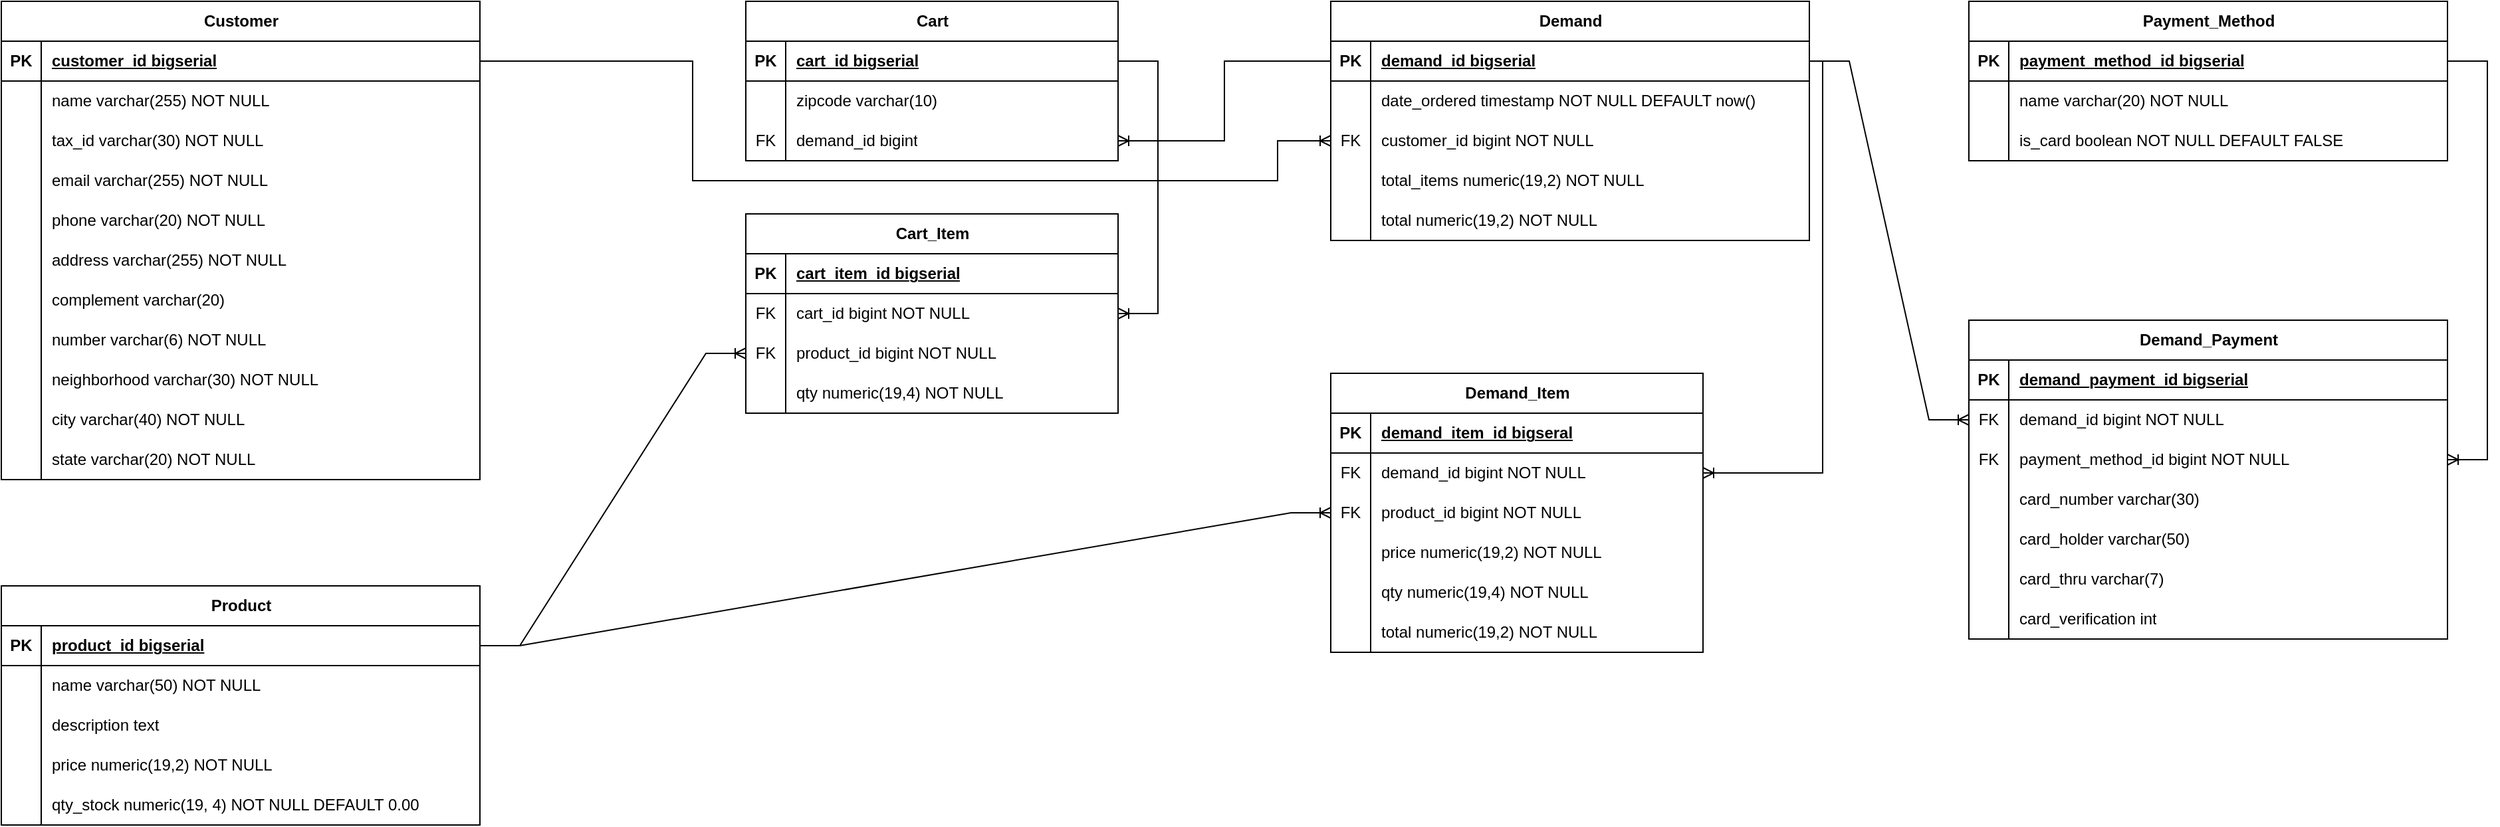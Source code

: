 <mxfile version="21.2.6" type="device">
  <diagram id="R2lEEEUBdFMjLlhIrx00" name="Page-1">
    <mxGraphModel dx="556" dy="279" grid="1" gridSize="10" guides="1" tooltips="1" connect="1" arrows="1" fold="1" page="1" pageScale="1" pageWidth="850" pageHeight="1100" math="0" shadow="0" extFonts="Permanent Marker^https://fonts.googleapis.com/css?family=Permanent+Marker">
      <root>
        <mxCell id="0" />
        <mxCell id="1" parent="0" />
        <mxCell id="lqj9FJ_-enKDZlX-A5l5-1" value="Product" style="shape=table;startSize=30;container=1;collapsible=1;childLayout=tableLayout;fixedRows=1;rowLines=0;fontStyle=1;align=center;resizeLast=1;html=1;" parent="1" vertex="1">
          <mxGeometry x="80" y="520" width="360" height="180" as="geometry" />
        </mxCell>
        <mxCell id="lqj9FJ_-enKDZlX-A5l5-2" value="" style="shape=tableRow;horizontal=0;startSize=0;swimlaneHead=0;swimlaneBody=0;fillColor=none;collapsible=0;dropTarget=0;points=[[0,0.5],[1,0.5]];portConstraint=eastwest;top=0;left=0;right=0;bottom=1;" parent="lqj9FJ_-enKDZlX-A5l5-1" vertex="1">
          <mxGeometry y="30" width="360" height="30" as="geometry" />
        </mxCell>
        <mxCell id="lqj9FJ_-enKDZlX-A5l5-3" value="PK" style="shape=partialRectangle;connectable=0;fillColor=none;top=0;left=0;bottom=0;right=0;fontStyle=1;overflow=hidden;whiteSpace=wrap;html=1;" parent="lqj9FJ_-enKDZlX-A5l5-2" vertex="1">
          <mxGeometry width="30" height="30" as="geometry">
            <mxRectangle width="30" height="30" as="alternateBounds" />
          </mxGeometry>
        </mxCell>
        <mxCell id="lqj9FJ_-enKDZlX-A5l5-4" value="product_id bigserial" style="shape=partialRectangle;connectable=0;fillColor=none;top=0;left=0;bottom=0;right=0;align=left;spacingLeft=6;fontStyle=5;overflow=hidden;whiteSpace=wrap;html=1;" parent="lqj9FJ_-enKDZlX-A5l5-2" vertex="1">
          <mxGeometry x="30" width="330" height="30" as="geometry">
            <mxRectangle width="330" height="30" as="alternateBounds" />
          </mxGeometry>
        </mxCell>
        <mxCell id="lqj9FJ_-enKDZlX-A5l5-5" value="" style="shape=tableRow;horizontal=0;startSize=0;swimlaneHead=0;swimlaneBody=0;fillColor=none;collapsible=0;dropTarget=0;points=[[0,0.5],[1,0.5]];portConstraint=eastwest;top=0;left=0;right=0;bottom=0;" parent="lqj9FJ_-enKDZlX-A5l5-1" vertex="1">
          <mxGeometry y="60" width="360" height="30" as="geometry" />
        </mxCell>
        <mxCell id="lqj9FJ_-enKDZlX-A5l5-6" value="" style="shape=partialRectangle;connectable=0;fillColor=none;top=0;left=0;bottom=0;right=0;editable=1;overflow=hidden;whiteSpace=wrap;html=1;" parent="lqj9FJ_-enKDZlX-A5l5-5" vertex="1">
          <mxGeometry width="30" height="30" as="geometry">
            <mxRectangle width="30" height="30" as="alternateBounds" />
          </mxGeometry>
        </mxCell>
        <mxCell id="lqj9FJ_-enKDZlX-A5l5-7" value="name varchar(50) NOT NULL" style="shape=partialRectangle;connectable=0;fillColor=none;top=0;left=0;bottom=0;right=0;align=left;spacingLeft=6;overflow=hidden;whiteSpace=wrap;html=1;" parent="lqj9FJ_-enKDZlX-A5l5-5" vertex="1">
          <mxGeometry x="30" width="330" height="30" as="geometry">
            <mxRectangle width="330" height="30" as="alternateBounds" />
          </mxGeometry>
        </mxCell>
        <mxCell id="lqj9FJ_-enKDZlX-A5l5-8" value="" style="shape=tableRow;horizontal=0;startSize=0;swimlaneHead=0;swimlaneBody=0;fillColor=none;collapsible=0;dropTarget=0;points=[[0,0.5],[1,0.5]];portConstraint=eastwest;top=0;left=0;right=0;bottom=0;" parent="lqj9FJ_-enKDZlX-A5l5-1" vertex="1">
          <mxGeometry y="90" width="360" height="30" as="geometry" />
        </mxCell>
        <mxCell id="lqj9FJ_-enKDZlX-A5l5-9" value="" style="shape=partialRectangle;connectable=0;fillColor=none;top=0;left=0;bottom=0;right=0;editable=1;overflow=hidden;whiteSpace=wrap;html=1;" parent="lqj9FJ_-enKDZlX-A5l5-8" vertex="1">
          <mxGeometry width="30" height="30" as="geometry">
            <mxRectangle width="30" height="30" as="alternateBounds" />
          </mxGeometry>
        </mxCell>
        <mxCell id="lqj9FJ_-enKDZlX-A5l5-10" value="description text" style="shape=partialRectangle;connectable=0;fillColor=none;top=0;left=0;bottom=0;right=0;align=left;spacingLeft=6;overflow=hidden;whiteSpace=wrap;html=1;" parent="lqj9FJ_-enKDZlX-A5l5-8" vertex="1">
          <mxGeometry x="30" width="330" height="30" as="geometry">
            <mxRectangle width="330" height="30" as="alternateBounds" />
          </mxGeometry>
        </mxCell>
        <mxCell id="lqj9FJ_-enKDZlX-A5l5-11" value="" style="shape=tableRow;horizontal=0;startSize=0;swimlaneHead=0;swimlaneBody=0;fillColor=none;collapsible=0;dropTarget=0;points=[[0,0.5],[1,0.5]];portConstraint=eastwest;top=0;left=0;right=0;bottom=0;" parent="lqj9FJ_-enKDZlX-A5l5-1" vertex="1">
          <mxGeometry y="120" width="360" height="30" as="geometry" />
        </mxCell>
        <mxCell id="lqj9FJ_-enKDZlX-A5l5-12" value="" style="shape=partialRectangle;connectable=0;fillColor=none;top=0;left=0;bottom=0;right=0;editable=1;overflow=hidden;whiteSpace=wrap;html=1;" parent="lqj9FJ_-enKDZlX-A5l5-11" vertex="1">
          <mxGeometry width="30" height="30" as="geometry">
            <mxRectangle width="30" height="30" as="alternateBounds" />
          </mxGeometry>
        </mxCell>
        <mxCell id="lqj9FJ_-enKDZlX-A5l5-13" value="price numeric(19,2) NOT NULL" style="shape=partialRectangle;connectable=0;fillColor=none;top=0;left=0;bottom=0;right=0;align=left;spacingLeft=6;overflow=hidden;whiteSpace=wrap;html=1;" parent="lqj9FJ_-enKDZlX-A5l5-11" vertex="1">
          <mxGeometry x="30" width="330" height="30" as="geometry">
            <mxRectangle width="330" height="30" as="alternateBounds" />
          </mxGeometry>
        </mxCell>
        <mxCell id="lqj9FJ_-enKDZlX-A5l5-14" style="shape=tableRow;horizontal=0;startSize=0;swimlaneHead=0;swimlaneBody=0;fillColor=none;collapsible=0;dropTarget=0;points=[[0,0.5],[1,0.5]];portConstraint=eastwest;top=0;left=0;right=0;bottom=0;" parent="lqj9FJ_-enKDZlX-A5l5-1" vertex="1">
          <mxGeometry y="150" width="360" height="30" as="geometry" />
        </mxCell>
        <mxCell id="lqj9FJ_-enKDZlX-A5l5-15" style="shape=partialRectangle;connectable=0;fillColor=none;top=0;left=0;bottom=0;right=0;editable=1;overflow=hidden;whiteSpace=wrap;html=1;" parent="lqj9FJ_-enKDZlX-A5l5-14" vertex="1">
          <mxGeometry width="30" height="30" as="geometry">
            <mxRectangle width="30" height="30" as="alternateBounds" />
          </mxGeometry>
        </mxCell>
        <mxCell id="lqj9FJ_-enKDZlX-A5l5-16" value="qty_stock numeric(19, 4) NOT NULL DEFAULT 0.00" style="shape=partialRectangle;connectable=0;fillColor=none;top=0;left=0;bottom=0;right=0;align=left;spacingLeft=6;overflow=hidden;whiteSpace=wrap;html=1;" parent="lqj9FJ_-enKDZlX-A5l5-14" vertex="1">
          <mxGeometry x="30" width="330" height="30" as="geometry">
            <mxRectangle width="330" height="30" as="alternateBounds" />
          </mxGeometry>
        </mxCell>
        <mxCell id="lqj9FJ_-enKDZlX-A5l5-17" value="Customer" style="shape=table;startSize=30;container=1;collapsible=1;childLayout=tableLayout;fixedRows=1;rowLines=0;fontStyle=1;align=center;resizeLast=1;html=1;" parent="1" vertex="1">
          <mxGeometry x="80" y="80" width="360" height="360" as="geometry" />
        </mxCell>
        <mxCell id="lqj9FJ_-enKDZlX-A5l5-18" value="" style="shape=tableRow;horizontal=0;startSize=0;swimlaneHead=0;swimlaneBody=0;fillColor=none;collapsible=0;dropTarget=0;points=[[0,0.5],[1,0.5]];portConstraint=eastwest;top=0;left=0;right=0;bottom=1;" parent="lqj9FJ_-enKDZlX-A5l5-17" vertex="1">
          <mxGeometry y="30" width="360" height="30" as="geometry" />
        </mxCell>
        <mxCell id="lqj9FJ_-enKDZlX-A5l5-19" value="PK" style="shape=partialRectangle;connectable=0;fillColor=none;top=0;left=0;bottom=0;right=0;fontStyle=1;overflow=hidden;whiteSpace=wrap;html=1;" parent="lqj9FJ_-enKDZlX-A5l5-18" vertex="1">
          <mxGeometry width="30" height="30" as="geometry">
            <mxRectangle width="30" height="30" as="alternateBounds" />
          </mxGeometry>
        </mxCell>
        <mxCell id="lqj9FJ_-enKDZlX-A5l5-20" value="customer_id bigserial" style="shape=partialRectangle;connectable=0;fillColor=none;top=0;left=0;bottom=0;right=0;align=left;spacingLeft=6;fontStyle=5;overflow=hidden;whiteSpace=wrap;html=1;" parent="lqj9FJ_-enKDZlX-A5l5-18" vertex="1">
          <mxGeometry x="30" width="330" height="30" as="geometry">
            <mxRectangle width="330" height="30" as="alternateBounds" />
          </mxGeometry>
        </mxCell>
        <mxCell id="lqj9FJ_-enKDZlX-A5l5-21" value="" style="shape=tableRow;horizontal=0;startSize=0;swimlaneHead=0;swimlaneBody=0;fillColor=none;collapsible=0;dropTarget=0;points=[[0,0.5],[1,0.5]];portConstraint=eastwest;top=0;left=0;right=0;bottom=0;" parent="lqj9FJ_-enKDZlX-A5l5-17" vertex="1">
          <mxGeometry y="60" width="360" height="30" as="geometry" />
        </mxCell>
        <mxCell id="lqj9FJ_-enKDZlX-A5l5-22" value="" style="shape=partialRectangle;connectable=0;fillColor=none;top=0;left=0;bottom=0;right=0;editable=1;overflow=hidden;whiteSpace=wrap;html=1;" parent="lqj9FJ_-enKDZlX-A5l5-21" vertex="1">
          <mxGeometry width="30" height="30" as="geometry">
            <mxRectangle width="30" height="30" as="alternateBounds" />
          </mxGeometry>
        </mxCell>
        <mxCell id="lqj9FJ_-enKDZlX-A5l5-23" value="name varchar(255) NOT NULL" style="shape=partialRectangle;connectable=0;fillColor=none;top=0;left=0;bottom=0;right=0;align=left;spacingLeft=6;overflow=hidden;whiteSpace=wrap;html=1;" parent="lqj9FJ_-enKDZlX-A5l5-21" vertex="1">
          <mxGeometry x="30" width="330" height="30" as="geometry">
            <mxRectangle width="330" height="30" as="alternateBounds" />
          </mxGeometry>
        </mxCell>
        <mxCell id="lqj9FJ_-enKDZlX-A5l5-24" value="" style="shape=tableRow;horizontal=0;startSize=0;swimlaneHead=0;swimlaneBody=0;fillColor=none;collapsible=0;dropTarget=0;points=[[0,0.5],[1,0.5]];portConstraint=eastwest;top=0;left=0;right=0;bottom=0;" parent="lqj9FJ_-enKDZlX-A5l5-17" vertex="1">
          <mxGeometry y="90" width="360" height="30" as="geometry" />
        </mxCell>
        <mxCell id="lqj9FJ_-enKDZlX-A5l5-25" value="" style="shape=partialRectangle;connectable=0;fillColor=none;top=0;left=0;bottom=0;right=0;editable=1;overflow=hidden;whiteSpace=wrap;html=1;" parent="lqj9FJ_-enKDZlX-A5l5-24" vertex="1">
          <mxGeometry width="30" height="30" as="geometry">
            <mxRectangle width="30" height="30" as="alternateBounds" />
          </mxGeometry>
        </mxCell>
        <mxCell id="lqj9FJ_-enKDZlX-A5l5-26" value="tax_id varchar(30) NOT NULL" style="shape=partialRectangle;connectable=0;fillColor=none;top=0;left=0;bottom=0;right=0;align=left;spacingLeft=6;overflow=hidden;whiteSpace=wrap;html=1;" parent="lqj9FJ_-enKDZlX-A5l5-24" vertex="1">
          <mxGeometry x="30" width="330" height="30" as="geometry">
            <mxRectangle width="330" height="30" as="alternateBounds" />
          </mxGeometry>
        </mxCell>
        <mxCell id="lqj9FJ_-enKDZlX-A5l5-27" value="" style="shape=tableRow;horizontal=0;startSize=0;swimlaneHead=0;swimlaneBody=0;fillColor=none;collapsible=0;dropTarget=0;points=[[0,0.5],[1,0.5]];portConstraint=eastwest;top=0;left=0;right=0;bottom=0;" parent="lqj9FJ_-enKDZlX-A5l5-17" vertex="1">
          <mxGeometry y="120" width="360" height="30" as="geometry" />
        </mxCell>
        <mxCell id="lqj9FJ_-enKDZlX-A5l5-28" value="" style="shape=partialRectangle;connectable=0;fillColor=none;top=0;left=0;bottom=0;right=0;editable=1;overflow=hidden;whiteSpace=wrap;html=1;" parent="lqj9FJ_-enKDZlX-A5l5-27" vertex="1">
          <mxGeometry width="30" height="30" as="geometry">
            <mxRectangle width="30" height="30" as="alternateBounds" />
          </mxGeometry>
        </mxCell>
        <mxCell id="lqj9FJ_-enKDZlX-A5l5-29" value="email varchar(255) NOT NULL" style="shape=partialRectangle;connectable=0;fillColor=none;top=0;left=0;bottom=0;right=0;align=left;spacingLeft=6;overflow=hidden;whiteSpace=wrap;html=1;" parent="lqj9FJ_-enKDZlX-A5l5-27" vertex="1">
          <mxGeometry x="30" width="330" height="30" as="geometry">
            <mxRectangle width="330" height="30" as="alternateBounds" />
          </mxGeometry>
        </mxCell>
        <mxCell id="lqj9FJ_-enKDZlX-A5l5-30" style="shape=tableRow;horizontal=0;startSize=0;swimlaneHead=0;swimlaneBody=0;fillColor=none;collapsible=0;dropTarget=0;points=[[0,0.5],[1,0.5]];portConstraint=eastwest;top=0;left=0;right=0;bottom=0;" parent="lqj9FJ_-enKDZlX-A5l5-17" vertex="1">
          <mxGeometry y="150" width="360" height="30" as="geometry" />
        </mxCell>
        <mxCell id="lqj9FJ_-enKDZlX-A5l5-31" style="shape=partialRectangle;connectable=0;fillColor=none;top=0;left=0;bottom=0;right=0;editable=1;overflow=hidden;whiteSpace=wrap;html=1;" parent="lqj9FJ_-enKDZlX-A5l5-30" vertex="1">
          <mxGeometry width="30" height="30" as="geometry">
            <mxRectangle width="30" height="30" as="alternateBounds" />
          </mxGeometry>
        </mxCell>
        <mxCell id="lqj9FJ_-enKDZlX-A5l5-32" value="phone varchar(20) NOT NULL" style="shape=partialRectangle;connectable=0;fillColor=none;top=0;left=0;bottom=0;right=0;align=left;spacingLeft=6;overflow=hidden;whiteSpace=wrap;html=1;" parent="lqj9FJ_-enKDZlX-A5l5-30" vertex="1">
          <mxGeometry x="30" width="330" height="30" as="geometry">
            <mxRectangle width="330" height="30" as="alternateBounds" />
          </mxGeometry>
        </mxCell>
        <mxCell id="lqj9FJ_-enKDZlX-A5l5-33" style="shape=tableRow;horizontal=0;startSize=0;swimlaneHead=0;swimlaneBody=0;fillColor=none;collapsible=0;dropTarget=0;points=[[0,0.5],[1,0.5]];portConstraint=eastwest;top=0;left=0;right=0;bottom=0;" parent="lqj9FJ_-enKDZlX-A5l5-17" vertex="1">
          <mxGeometry y="180" width="360" height="30" as="geometry" />
        </mxCell>
        <mxCell id="lqj9FJ_-enKDZlX-A5l5-34" style="shape=partialRectangle;connectable=0;fillColor=none;top=0;left=0;bottom=0;right=0;editable=1;overflow=hidden;whiteSpace=wrap;html=1;" parent="lqj9FJ_-enKDZlX-A5l5-33" vertex="1">
          <mxGeometry width="30" height="30" as="geometry">
            <mxRectangle width="30" height="30" as="alternateBounds" />
          </mxGeometry>
        </mxCell>
        <mxCell id="lqj9FJ_-enKDZlX-A5l5-35" value="address varchar(255) NOT NULL" style="shape=partialRectangle;connectable=0;fillColor=none;top=0;left=0;bottom=0;right=0;align=left;spacingLeft=6;overflow=hidden;whiteSpace=wrap;html=1;" parent="lqj9FJ_-enKDZlX-A5l5-33" vertex="1">
          <mxGeometry x="30" width="330" height="30" as="geometry">
            <mxRectangle width="330" height="30" as="alternateBounds" />
          </mxGeometry>
        </mxCell>
        <mxCell id="lqj9FJ_-enKDZlX-A5l5-36" style="shape=tableRow;horizontal=0;startSize=0;swimlaneHead=0;swimlaneBody=0;fillColor=none;collapsible=0;dropTarget=0;points=[[0,0.5],[1,0.5]];portConstraint=eastwest;top=0;left=0;right=0;bottom=0;" parent="lqj9FJ_-enKDZlX-A5l5-17" vertex="1">
          <mxGeometry y="210" width="360" height="30" as="geometry" />
        </mxCell>
        <mxCell id="lqj9FJ_-enKDZlX-A5l5-37" style="shape=partialRectangle;connectable=0;fillColor=none;top=0;left=0;bottom=0;right=0;editable=1;overflow=hidden;whiteSpace=wrap;html=1;" parent="lqj9FJ_-enKDZlX-A5l5-36" vertex="1">
          <mxGeometry width="30" height="30" as="geometry">
            <mxRectangle width="30" height="30" as="alternateBounds" />
          </mxGeometry>
        </mxCell>
        <mxCell id="lqj9FJ_-enKDZlX-A5l5-38" value="complement varchar(20)" style="shape=partialRectangle;connectable=0;fillColor=none;top=0;left=0;bottom=0;right=0;align=left;spacingLeft=6;overflow=hidden;whiteSpace=wrap;html=1;" parent="lqj9FJ_-enKDZlX-A5l5-36" vertex="1">
          <mxGeometry x="30" width="330" height="30" as="geometry">
            <mxRectangle width="330" height="30" as="alternateBounds" />
          </mxGeometry>
        </mxCell>
        <mxCell id="lqj9FJ_-enKDZlX-A5l5-39" style="shape=tableRow;horizontal=0;startSize=0;swimlaneHead=0;swimlaneBody=0;fillColor=none;collapsible=0;dropTarget=0;points=[[0,0.5],[1,0.5]];portConstraint=eastwest;top=0;left=0;right=0;bottom=0;" parent="lqj9FJ_-enKDZlX-A5l5-17" vertex="1">
          <mxGeometry y="240" width="360" height="30" as="geometry" />
        </mxCell>
        <mxCell id="lqj9FJ_-enKDZlX-A5l5-40" style="shape=partialRectangle;connectable=0;fillColor=none;top=0;left=0;bottom=0;right=0;editable=1;overflow=hidden;whiteSpace=wrap;html=1;" parent="lqj9FJ_-enKDZlX-A5l5-39" vertex="1">
          <mxGeometry width="30" height="30" as="geometry">
            <mxRectangle width="30" height="30" as="alternateBounds" />
          </mxGeometry>
        </mxCell>
        <mxCell id="lqj9FJ_-enKDZlX-A5l5-41" value="number varchar(6) NOT NULL" style="shape=partialRectangle;connectable=0;fillColor=none;top=0;left=0;bottom=0;right=0;align=left;spacingLeft=6;overflow=hidden;whiteSpace=wrap;html=1;" parent="lqj9FJ_-enKDZlX-A5l5-39" vertex="1">
          <mxGeometry x="30" width="330" height="30" as="geometry">
            <mxRectangle width="330" height="30" as="alternateBounds" />
          </mxGeometry>
        </mxCell>
        <mxCell id="lqj9FJ_-enKDZlX-A5l5-42" style="shape=tableRow;horizontal=0;startSize=0;swimlaneHead=0;swimlaneBody=0;fillColor=none;collapsible=0;dropTarget=0;points=[[0,0.5],[1,0.5]];portConstraint=eastwest;top=0;left=0;right=0;bottom=0;" parent="lqj9FJ_-enKDZlX-A5l5-17" vertex="1">
          <mxGeometry y="270" width="360" height="30" as="geometry" />
        </mxCell>
        <mxCell id="lqj9FJ_-enKDZlX-A5l5-43" style="shape=partialRectangle;connectable=0;fillColor=none;top=0;left=0;bottom=0;right=0;editable=1;overflow=hidden;whiteSpace=wrap;html=1;" parent="lqj9FJ_-enKDZlX-A5l5-42" vertex="1">
          <mxGeometry width="30" height="30" as="geometry">
            <mxRectangle width="30" height="30" as="alternateBounds" />
          </mxGeometry>
        </mxCell>
        <mxCell id="lqj9FJ_-enKDZlX-A5l5-44" value="neighborhood varchar(30) NOT NULL" style="shape=partialRectangle;connectable=0;fillColor=none;top=0;left=0;bottom=0;right=0;align=left;spacingLeft=6;overflow=hidden;whiteSpace=wrap;html=1;" parent="lqj9FJ_-enKDZlX-A5l5-42" vertex="1">
          <mxGeometry x="30" width="330" height="30" as="geometry">
            <mxRectangle width="330" height="30" as="alternateBounds" />
          </mxGeometry>
        </mxCell>
        <mxCell id="lqj9FJ_-enKDZlX-A5l5-45" style="shape=tableRow;horizontal=0;startSize=0;swimlaneHead=0;swimlaneBody=0;fillColor=none;collapsible=0;dropTarget=0;points=[[0,0.5],[1,0.5]];portConstraint=eastwest;top=0;left=0;right=0;bottom=0;" parent="lqj9FJ_-enKDZlX-A5l5-17" vertex="1">
          <mxGeometry y="300" width="360" height="30" as="geometry" />
        </mxCell>
        <mxCell id="lqj9FJ_-enKDZlX-A5l5-46" style="shape=partialRectangle;connectable=0;fillColor=none;top=0;left=0;bottom=0;right=0;editable=1;overflow=hidden;whiteSpace=wrap;html=1;" parent="lqj9FJ_-enKDZlX-A5l5-45" vertex="1">
          <mxGeometry width="30" height="30" as="geometry">
            <mxRectangle width="30" height="30" as="alternateBounds" />
          </mxGeometry>
        </mxCell>
        <mxCell id="lqj9FJ_-enKDZlX-A5l5-47" value="city varchar(40) NOT NULL" style="shape=partialRectangle;connectable=0;fillColor=none;top=0;left=0;bottom=0;right=0;align=left;spacingLeft=6;overflow=hidden;whiteSpace=wrap;html=1;" parent="lqj9FJ_-enKDZlX-A5l5-45" vertex="1">
          <mxGeometry x="30" width="330" height="30" as="geometry">
            <mxRectangle width="330" height="30" as="alternateBounds" />
          </mxGeometry>
        </mxCell>
        <mxCell id="lqj9FJ_-enKDZlX-A5l5-48" style="shape=tableRow;horizontal=0;startSize=0;swimlaneHead=0;swimlaneBody=0;fillColor=none;collapsible=0;dropTarget=0;points=[[0,0.5],[1,0.5]];portConstraint=eastwest;top=0;left=0;right=0;bottom=0;" parent="lqj9FJ_-enKDZlX-A5l5-17" vertex="1">
          <mxGeometry y="330" width="360" height="30" as="geometry" />
        </mxCell>
        <mxCell id="lqj9FJ_-enKDZlX-A5l5-49" style="shape=partialRectangle;connectable=0;fillColor=none;top=0;left=0;bottom=0;right=0;editable=1;overflow=hidden;whiteSpace=wrap;html=1;" parent="lqj9FJ_-enKDZlX-A5l5-48" vertex="1">
          <mxGeometry width="30" height="30" as="geometry">
            <mxRectangle width="30" height="30" as="alternateBounds" />
          </mxGeometry>
        </mxCell>
        <mxCell id="lqj9FJ_-enKDZlX-A5l5-50" value="state varchar(20) NOT NULL" style="shape=partialRectangle;connectable=0;fillColor=none;top=0;left=0;bottom=0;right=0;align=left;spacingLeft=6;overflow=hidden;whiteSpace=wrap;html=1;" parent="lqj9FJ_-enKDZlX-A5l5-48" vertex="1">
          <mxGeometry x="30" width="330" height="30" as="geometry">
            <mxRectangle width="330" height="30" as="alternateBounds" />
          </mxGeometry>
        </mxCell>
        <mxCell id="lqj9FJ_-enKDZlX-A5l5-51" value="Payment_Method" style="shape=table;startSize=30;container=1;collapsible=1;childLayout=tableLayout;fixedRows=1;rowLines=0;fontStyle=1;align=center;resizeLast=1;html=1;" parent="1" vertex="1">
          <mxGeometry x="1560" y="80" width="360" height="120" as="geometry" />
        </mxCell>
        <mxCell id="lqj9FJ_-enKDZlX-A5l5-52" value="" style="shape=tableRow;horizontal=0;startSize=0;swimlaneHead=0;swimlaneBody=0;fillColor=none;collapsible=0;dropTarget=0;points=[[0,0.5],[1,0.5]];portConstraint=eastwest;top=0;left=0;right=0;bottom=1;" parent="lqj9FJ_-enKDZlX-A5l5-51" vertex="1">
          <mxGeometry y="30" width="360" height="30" as="geometry" />
        </mxCell>
        <mxCell id="lqj9FJ_-enKDZlX-A5l5-53" value="PK" style="shape=partialRectangle;connectable=0;fillColor=none;top=0;left=0;bottom=0;right=0;fontStyle=1;overflow=hidden;whiteSpace=wrap;html=1;" parent="lqj9FJ_-enKDZlX-A5l5-52" vertex="1">
          <mxGeometry width="30" height="30" as="geometry">
            <mxRectangle width="30" height="30" as="alternateBounds" />
          </mxGeometry>
        </mxCell>
        <mxCell id="lqj9FJ_-enKDZlX-A5l5-54" value="payment_method_id bigserial" style="shape=partialRectangle;connectable=0;fillColor=none;top=0;left=0;bottom=0;right=0;align=left;spacingLeft=6;fontStyle=5;overflow=hidden;whiteSpace=wrap;html=1;" parent="lqj9FJ_-enKDZlX-A5l5-52" vertex="1">
          <mxGeometry x="30" width="330" height="30" as="geometry">
            <mxRectangle width="330" height="30" as="alternateBounds" />
          </mxGeometry>
        </mxCell>
        <mxCell id="lqj9FJ_-enKDZlX-A5l5-55" value="" style="shape=tableRow;horizontal=0;startSize=0;swimlaneHead=0;swimlaneBody=0;fillColor=none;collapsible=0;dropTarget=0;points=[[0,0.5],[1,0.5]];portConstraint=eastwest;top=0;left=0;right=0;bottom=0;" parent="lqj9FJ_-enKDZlX-A5l5-51" vertex="1">
          <mxGeometry y="60" width="360" height="30" as="geometry" />
        </mxCell>
        <mxCell id="lqj9FJ_-enKDZlX-A5l5-56" value="" style="shape=partialRectangle;connectable=0;fillColor=none;top=0;left=0;bottom=0;right=0;editable=1;overflow=hidden;whiteSpace=wrap;html=1;" parent="lqj9FJ_-enKDZlX-A5l5-55" vertex="1">
          <mxGeometry width="30" height="30" as="geometry">
            <mxRectangle width="30" height="30" as="alternateBounds" />
          </mxGeometry>
        </mxCell>
        <mxCell id="lqj9FJ_-enKDZlX-A5l5-57" value="name varchar(20) NOT NULL" style="shape=partialRectangle;connectable=0;fillColor=none;top=0;left=0;bottom=0;right=0;align=left;spacingLeft=6;overflow=hidden;whiteSpace=wrap;html=1;" parent="lqj9FJ_-enKDZlX-A5l5-55" vertex="1">
          <mxGeometry x="30" width="330" height="30" as="geometry">
            <mxRectangle width="330" height="30" as="alternateBounds" />
          </mxGeometry>
        </mxCell>
        <mxCell id="lqj9FJ_-enKDZlX-A5l5-58" value="" style="shape=tableRow;horizontal=0;startSize=0;swimlaneHead=0;swimlaneBody=0;fillColor=none;collapsible=0;dropTarget=0;points=[[0,0.5],[1,0.5]];portConstraint=eastwest;top=0;left=0;right=0;bottom=0;" parent="lqj9FJ_-enKDZlX-A5l5-51" vertex="1">
          <mxGeometry y="90" width="360" height="30" as="geometry" />
        </mxCell>
        <mxCell id="lqj9FJ_-enKDZlX-A5l5-59" value="" style="shape=partialRectangle;connectable=0;fillColor=none;top=0;left=0;bottom=0;right=0;editable=1;overflow=hidden;whiteSpace=wrap;html=1;" parent="lqj9FJ_-enKDZlX-A5l5-58" vertex="1">
          <mxGeometry width="30" height="30" as="geometry">
            <mxRectangle width="30" height="30" as="alternateBounds" />
          </mxGeometry>
        </mxCell>
        <mxCell id="lqj9FJ_-enKDZlX-A5l5-60" value="is_card boolean NOT NULL DEFAULT FALSE" style="shape=partialRectangle;connectable=0;fillColor=none;top=0;left=0;bottom=0;right=0;align=left;spacingLeft=6;overflow=hidden;whiteSpace=wrap;html=1;" parent="lqj9FJ_-enKDZlX-A5l5-58" vertex="1">
          <mxGeometry x="30" width="330" height="30" as="geometry">
            <mxRectangle width="330" height="30" as="alternateBounds" />
          </mxGeometry>
        </mxCell>
        <mxCell id="lqj9FJ_-enKDZlX-A5l5-65" value="Demand" style="shape=table;startSize=30;container=1;collapsible=1;childLayout=tableLayout;fixedRows=1;rowLines=0;fontStyle=1;align=center;resizeLast=1;html=1;" parent="1" vertex="1">
          <mxGeometry x="1080" y="80" width="360" height="180" as="geometry" />
        </mxCell>
        <mxCell id="lqj9FJ_-enKDZlX-A5l5-66" value="" style="shape=tableRow;horizontal=0;startSize=0;swimlaneHead=0;swimlaneBody=0;fillColor=none;collapsible=0;dropTarget=0;points=[[0,0.5],[1,0.5]];portConstraint=eastwest;top=0;left=0;right=0;bottom=1;" parent="lqj9FJ_-enKDZlX-A5l5-65" vertex="1">
          <mxGeometry y="30" width="360" height="30" as="geometry" />
        </mxCell>
        <mxCell id="lqj9FJ_-enKDZlX-A5l5-67" value="PK" style="shape=partialRectangle;connectable=0;fillColor=none;top=0;left=0;bottom=0;right=0;fontStyle=1;overflow=hidden;whiteSpace=wrap;html=1;" parent="lqj9FJ_-enKDZlX-A5l5-66" vertex="1">
          <mxGeometry width="30" height="30" as="geometry">
            <mxRectangle width="30" height="30" as="alternateBounds" />
          </mxGeometry>
        </mxCell>
        <mxCell id="lqj9FJ_-enKDZlX-A5l5-68" value="demand_id bigserial" style="shape=partialRectangle;connectable=0;fillColor=none;top=0;left=0;bottom=0;right=0;align=left;spacingLeft=6;fontStyle=5;overflow=hidden;whiteSpace=wrap;html=1;" parent="lqj9FJ_-enKDZlX-A5l5-66" vertex="1">
          <mxGeometry x="30" width="330" height="30" as="geometry">
            <mxRectangle width="330" height="30" as="alternateBounds" />
          </mxGeometry>
        </mxCell>
        <mxCell id="lqj9FJ_-enKDZlX-A5l5-69" value="" style="shape=tableRow;horizontal=0;startSize=0;swimlaneHead=0;swimlaneBody=0;fillColor=none;collapsible=0;dropTarget=0;points=[[0,0.5],[1,0.5]];portConstraint=eastwest;top=0;left=0;right=0;bottom=0;" parent="lqj9FJ_-enKDZlX-A5l5-65" vertex="1">
          <mxGeometry y="60" width="360" height="30" as="geometry" />
        </mxCell>
        <mxCell id="lqj9FJ_-enKDZlX-A5l5-70" value="" style="shape=partialRectangle;connectable=0;fillColor=none;top=0;left=0;bottom=0;right=0;editable=1;overflow=hidden;whiteSpace=wrap;html=1;" parent="lqj9FJ_-enKDZlX-A5l5-69" vertex="1">
          <mxGeometry width="30" height="30" as="geometry">
            <mxRectangle width="30" height="30" as="alternateBounds" />
          </mxGeometry>
        </mxCell>
        <mxCell id="lqj9FJ_-enKDZlX-A5l5-71" value="date_ordered timestamp NOT NULL DEFAULT now()" style="shape=partialRectangle;connectable=0;fillColor=none;top=0;left=0;bottom=0;right=0;align=left;spacingLeft=6;overflow=hidden;whiteSpace=wrap;html=1;" parent="lqj9FJ_-enKDZlX-A5l5-69" vertex="1">
          <mxGeometry x="30" width="330" height="30" as="geometry">
            <mxRectangle width="330" height="30" as="alternateBounds" />
          </mxGeometry>
        </mxCell>
        <mxCell id="lqj9FJ_-enKDZlX-A5l5-72" value="" style="shape=tableRow;horizontal=0;startSize=0;swimlaneHead=0;swimlaneBody=0;fillColor=none;collapsible=0;dropTarget=0;points=[[0,0.5],[1,0.5]];portConstraint=eastwest;top=0;left=0;right=0;bottom=0;" parent="lqj9FJ_-enKDZlX-A5l5-65" vertex="1">
          <mxGeometry y="90" width="360" height="30" as="geometry" />
        </mxCell>
        <mxCell id="lqj9FJ_-enKDZlX-A5l5-73" value="FK" style="shape=partialRectangle;connectable=0;fillColor=none;top=0;left=0;bottom=0;right=0;editable=1;overflow=hidden;whiteSpace=wrap;html=1;" parent="lqj9FJ_-enKDZlX-A5l5-72" vertex="1">
          <mxGeometry width="30" height="30" as="geometry">
            <mxRectangle width="30" height="30" as="alternateBounds" />
          </mxGeometry>
        </mxCell>
        <mxCell id="lqj9FJ_-enKDZlX-A5l5-74" value="customer_id bigint NOT NULL" style="shape=partialRectangle;connectable=0;fillColor=none;top=0;left=0;bottom=0;right=0;align=left;spacingLeft=6;overflow=hidden;whiteSpace=wrap;html=1;" parent="lqj9FJ_-enKDZlX-A5l5-72" vertex="1">
          <mxGeometry x="30" width="330" height="30" as="geometry">
            <mxRectangle width="330" height="30" as="alternateBounds" />
          </mxGeometry>
        </mxCell>
        <mxCell id="lqj9FJ_-enKDZlX-A5l5-75" value="" style="shape=tableRow;horizontal=0;startSize=0;swimlaneHead=0;swimlaneBody=0;fillColor=none;collapsible=0;dropTarget=0;points=[[0,0.5],[1,0.5]];portConstraint=eastwest;top=0;left=0;right=0;bottom=0;" parent="lqj9FJ_-enKDZlX-A5l5-65" vertex="1">
          <mxGeometry y="120" width="360" height="30" as="geometry" />
        </mxCell>
        <mxCell id="lqj9FJ_-enKDZlX-A5l5-76" value="" style="shape=partialRectangle;connectable=0;fillColor=none;top=0;left=0;bottom=0;right=0;editable=1;overflow=hidden;whiteSpace=wrap;html=1;" parent="lqj9FJ_-enKDZlX-A5l5-75" vertex="1">
          <mxGeometry width="30" height="30" as="geometry">
            <mxRectangle width="30" height="30" as="alternateBounds" />
          </mxGeometry>
        </mxCell>
        <mxCell id="lqj9FJ_-enKDZlX-A5l5-77" value="total_items numeric(19,2) NOT NULL" style="shape=partialRectangle;connectable=0;fillColor=none;top=0;left=0;bottom=0;right=0;align=left;spacingLeft=6;overflow=hidden;whiteSpace=wrap;html=1;" parent="lqj9FJ_-enKDZlX-A5l5-75" vertex="1">
          <mxGeometry x="30" width="330" height="30" as="geometry">
            <mxRectangle width="330" height="30" as="alternateBounds" />
          </mxGeometry>
        </mxCell>
        <mxCell id="lqj9FJ_-enKDZlX-A5l5-78" style="shape=tableRow;horizontal=0;startSize=0;swimlaneHead=0;swimlaneBody=0;fillColor=none;collapsible=0;dropTarget=0;points=[[0,0.5],[1,0.5]];portConstraint=eastwest;top=0;left=0;right=0;bottom=0;" parent="lqj9FJ_-enKDZlX-A5l5-65" vertex="1">
          <mxGeometry y="150" width="360" height="30" as="geometry" />
        </mxCell>
        <mxCell id="lqj9FJ_-enKDZlX-A5l5-79" style="shape=partialRectangle;connectable=0;fillColor=none;top=0;left=0;bottom=0;right=0;editable=1;overflow=hidden;whiteSpace=wrap;html=1;" parent="lqj9FJ_-enKDZlX-A5l5-78" vertex="1">
          <mxGeometry width="30" height="30" as="geometry">
            <mxRectangle width="30" height="30" as="alternateBounds" />
          </mxGeometry>
        </mxCell>
        <mxCell id="lqj9FJ_-enKDZlX-A5l5-80" value="total numeric(19,2) NOT NULL" style="shape=partialRectangle;connectable=0;fillColor=none;top=0;left=0;bottom=0;right=0;align=left;spacingLeft=6;overflow=hidden;whiteSpace=wrap;html=1;" parent="lqj9FJ_-enKDZlX-A5l5-78" vertex="1">
          <mxGeometry x="30" width="330" height="30" as="geometry">
            <mxRectangle width="330" height="30" as="alternateBounds" />
          </mxGeometry>
        </mxCell>
        <mxCell id="lqj9FJ_-enKDZlX-A5l5-81" value="Demand_Payment" style="shape=table;startSize=30;container=1;collapsible=1;childLayout=tableLayout;fixedRows=1;rowLines=0;fontStyle=1;align=center;resizeLast=1;html=1;" parent="1" vertex="1">
          <mxGeometry x="1560" y="320" width="360" height="240" as="geometry" />
        </mxCell>
        <mxCell id="lqj9FJ_-enKDZlX-A5l5-82" value="" style="shape=tableRow;horizontal=0;startSize=0;swimlaneHead=0;swimlaneBody=0;fillColor=none;collapsible=0;dropTarget=0;points=[[0,0.5],[1,0.5]];portConstraint=eastwest;top=0;left=0;right=0;bottom=1;" parent="lqj9FJ_-enKDZlX-A5l5-81" vertex="1">
          <mxGeometry y="30" width="360" height="30" as="geometry" />
        </mxCell>
        <mxCell id="lqj9FJ_-enKDZlX-A5l5-83" value="PK" style="shape=partialRectangle;connectable=0;fillColor=none;top=0;left=0;bottom=0;right=0;fontStyle=1;overflow=hidden;whiteSpace=wrap;html=1;" parent="lqj9FJ_-enKDZlX-A5l5-82" vertex="1">
          <mxGeometry width="30" height="30" as="geometry">
            <mxRectangle width="30" height="30" as="alternateBounds" />
          </mxGeometry>
        </mxCell>
        <mxCell id="lqj9FJ_-enKDZlX-A5l5-84" value="demand_payment_id bigserial" style="shape=partialRectangle;connectable=0;fillColor=none;top=0;left=0;bottom=0;right=0;align=left;spacingLeft=6;fontStyle=5;overflow=hidden;whiteSpace=wrap;html=1;" parent="lqj9FJ_-enKDZlX-A5l5-82" vertex="1">
          <mxGeometry x="30" width="330" height="30" as="geometry">
            <mxRectangle width="330" height="30" as="alternateBounds" />
          </mxGeometry>
        </mxCell>
        <mxCell id="lqj9FJ_-enKDZlX-A5l5-100" style="shape=tableRow;horizontal=0;startSize=0;swimlaneHead=0;swimlaneBody=0;fillColor=none;collapsible=0;dropTarget=0;points=[[0,0.5],[1,0.5]];portConstraint=eastwest;top=0;left=0;right=0;bottom=0;" parent="lqj9FJ_-enKDZlX-A5l5-81" vertex="1">
          <mxGeometry y="60" width="360" height="30" as="geometry" />
        </mxCell>
        <mxCell id="lqj9FJ_-enKDZlX-A5l5-101" value="FK" style="shape=partialRectangle;connectable=0;fillColor=none;top=0;left=0;bottom=0;right=0;editable=1;overflow=hidden;whiteSpace=wrap;html=1;" parent="lqj9FJ_-enKDZlX-A5l5-100" vertex="1">
          <mxGeometry width="30" height="30" as="geometry">
            <mxRectangle width="30" height="30" as="alternateBounds" />
          </mxGeometry>
        </mxCell>
        <mxCell id="lqj9FJ_-enKDZlX-A5l5-102" value="demand_id bigint NOT NULL" style="shape=partialRectangle;connectable=0;fillColor=none;top=0;left=0;bottom=0;right=0;align=left;spacingLeft=6;overflow=hidden;whiteSpace=wrap;html=1;" parent="lqj9FJ_-enKDZlX-A5l5-100" vertex="1">
          <mxGeometry x="30" width="330" height="30" as="geometry">
            <mxRectangle width="330" height="30" as="alternateBounds" />
          </mxGeometry>
        </mxCell>
        <mxCell id="lqj9FJ_-enKDZlX-A5l5-85" value="" style="shape=tableRow;horizontal=0;startSize=0;swimlaneHead=0;swimlaneBody=0;fillColor=none;collapsible=0;dropTarget=0;points=[[0,0.5],[1,0.5]];portConstraint=eastwest;top=0;left=0;right=0;bottom=0;" parent="lqj9FJ_-enKDZlX-A5l5-81" vertex="1">
          <mxGeometry y="90" width="360" height="30" as="geometry" />
        </mxCell>
        <mxCell id="lqj9FJ_-enKDZlX-A5l5-86" value="FK" style="shape=partialRectangle;connectable=0;fillColor=none;top=0;left=0;bottom=0;right=0;editable=1;overflow=hidden;whiteSpace=wrap;html=1;" parent="lqj9FJ_-enKDZlX-A5l5-85" vertex="1">
          <mxGeometry width="30" height="30" as="geometry">
            <mxRectangle width="30" height="30" as="alternateBounds" />
          </mxGeometry>
        </mxCell>
        <mxCell id="lqj9FJ_-enKDZlX-A5l5-87" value="payment_method_id bigint NOT NULL" style="shape=partialRectangle;connectable=0;fillColor=none;top=0;left=0;bottom=0;right=0;align=left;spacingLeft=6;overflow=hidden;whiteSpace=wrap;html=1;" parent="lqj9FJ_-enKDZlX-A5l5-85" vertex="1">
          <mxGeometry x="30" width="330" height="30" as="geometry">
            <mxRectangle width="330" height="30" as="alternateBounds" />
          </mxGeometry>
        </mxCell>
        <mxCell id="lqj9FJ_-enKDZlX-A5l5-88" value="" style="shape=tableRow;horizontal=0;startSize=0;swimlaneHead=0;swimlaneBody=0;fillColor=none;collapsible=0;dropTarget=0;points=[[0,0.5],[1,0.5]];portConstraint=eastwest;top=0;left=0;right=0;bottom=0;" parent="lqj9FJ_-enKDZlX-A5l5-81" vertex="1">
          <mxGeometry y="120" width="360" height="30" as="geometry" />
        </mxCell>
        <mxCell id="lqj9FJ_-enKDZlX-A5l5-89" value="&lt;div style=&quot;background-color:#ffffff;padding-left:2px;padding-top:0px;padding-right:0px;padding-bottom:0px;&quot;&gt;&#xa;&lt;div style=&quot;color: rgb(0, 0, 0); background-color: rgb(255, 255, 255); font-family: Menlo; font-size: 12pt;&quot;&gt;&#xa;&#xa;&lt;p&gt;&lt;span style=&quot;color:#800000;font-weight:bold;&quot;&gt;CREATE&lt;/span&gt; &lt;span style=&quot;color:#800000;font-weight:bold;&quot;&gt;TABLE&lt;/span&gt; &lt;span style=&quot;color:#000000;&quot;&gt;product&lt;/span&gt; (&lt;/p&gt;&#xa;&lt;p&gt; &lt;span style=&quot;color:#000000;&quot;&gt;product_id&lt;/span&gt; &lt;span style=&quot;color:#000000;&quot;&gt;bigserial&lt;/span&gt; &lt;span style=&quot;color:#800000;font-weight:bold;&quot;&gt;PRIMARY&lt;/span&gt; &lt;span style=&quot;color:#800000;font-weight:bold;&quot;&gt;KEY&lt;/span&gt;,&lt;/p&gt;&#xa;&lt;p&gt; &lt;span style=&quot;color:#000080;font-weight:bold;&quot;&gt;name&lt;/span&gt; &lt;span style=&quot;color:#000080;font-weight:bold;&quot;&gt;varchar&lt;/span&gt;(&lt;span style=&quot;color:#0000ff;&quot;&gt;50&lt;/span&gt;) &lt;span style=&quot;color:#800000;font-weight:bold;&quot;&gt;NOT&lt;/span&gt; &lt;span style=&quot;color:#800000;font-weight:bold;&quot;&gt;NULL&lt;/span&gt;,&lt;/p&gt;&#xa;&lt;p&gt; &lt;span style=&quot;color:#000000;&quot;&gt;description&lt;/span&gt; &lt;span style=&quot;color:#000080;font-weight:bold;&quot;&gt;TEXT&lt;/span&gt;,&lt;/p&gt;&#xa;&lt;p&gt; &lt;span style=&quot;color:#000000;&quot;&gt;price&lt;/span&gt; &lt;span style=&quot;color:#000080;font-weight:bold;&quot;&gt;numeric&lt;/span&gt;(&lt;span style=&quot;color:#0000ff;&quot;&gt;19&lt;/span&gt;,&lt;span style=&quot;color:#0000ff;&quot;&gt;2&lt;/span&gt;) &lt;span style=&quot;color:#800000;font-weight:bold;&quot;&gt;NOT&lt;/span&gt; &lt;span style=&quot;color:#800000;font-weight:bold;&quot;&gt;NULL&lt;/span&gt;,&lt;/p&gt;&#xa;&lt;p&gt; &lt;span style=&quot;color:#000000;&quot;&gt;qty_stock&lt;/span&gt; &lt;span style=&quot;color:#000080;font-weight:bold;&quot;&gt;numeric&lt;/span&gt;(&lt;span style=&quot;color:#0000ff;&quot;&gt;19&lt;/span&gt;,&lt;span style=&quot;color:#0000ff;&quot;&gt;4&lt;/span&gt;) &lt;span style=&quot;color:#800000;font-weight:bold;&quot;&gt;NOT&lt;/span&gt; &lt;span style=&quot;color:#800000;font-weight:bold;&quot;&gt;NULL&lt;/span&gt; &lt;span style=&quot;color:#800000;font-weight:bold;&quot;&gt;DEFAULT&lt;/span&gt; &lt;span style=&quot;color:#0000ff;&quot;&gt;0.00&lt;/span&gt;&lt;/p&gt;&#xa;&lt;p&gt;)&lt;span style=&quot;color:#ff0000;&quot;&gt;;&lt;/span&gt;&lt;/p&gt;&#xa;&lt;p&gt;&lt;/p&gt;&lt;/div&gt;&#xa;&lt;/div&gt;&#xa;" style="shape=partialRectangle;connectable=0;fillColor=none;top=0;left=0;bottom=0;right=0;editable=1;overflow=hidden;whiteSpace=wrap;html=1;" parent="lqj9FJ_-enKDZlX-A5l5-88" vertex="1">
          <mxGeometry width="30" height="30" as="geometry">
            <mxRectangle width="30" height="30" as="alternateBounds" />
          </mxGeometry>
        </mxCell>
        <mxCell id="lqj9FJ_-enKDZlX-A5l5-90" value="card_number varchar(30)" style="shape=partialRectangle;connectable=0;fillColor=none;top=0;left=0;bottom=0;right=0;align=left;spacingLeft=6;overflow=hidden;whiteSpace=wrap;html=1;" parent="lqj9FJ_-enKDZlX-A5l5-88" vertex="1">
          <mxGeometry x="30" width="330" height="30" as="geometry">
            <mxRectangle width="330" height="30" as="alternateBounds" />
          </mxGeometry>
        </mxCell>
        <mxCell id="lqj9FJ_-enKDZlX-A5l5-91" value="" style="shape=tableRow;horizontal=0;startSize=0;swimlaneHead=0;swimlaneBody=0;fillColor=none;collapsible=0;dropTarget=0;points=[[0,0.5],[1,0.5]];portConstraint=eastwest;top=0;left=0;right=0;bottom=0;" parent="lqj9FJ_-enKDZlX-A5l5-81" vertex="1">
          <mxGeometry y="150" width="360" height="30" as="geometry" />
        </mxCell>
        <mxCell id="lqj9FJ_-enKDZlX-A5l5-92" value="" style="shape=partialRectangle;connectable=0;fillColor=none;top=0;left=0;bottom=0;right=0;editable=1;overflow=hidden;whiteSpace=wrap;html=1;" parent="lqj9FJ_-enKDZlX-A5l5-91" vertex="1">
          <mxGeometry width="30" height="30" as="geometry">
            <mxRectangle width="30" height="30" as="alternateBounds" />
          </mxGeometry>
        </mxCell>
        <mxCell id="lqj9FJ_-enKDZlX-A5l5-93" value="card_holder varchar(50)" style="shape=partialRectangle;connectable=0;fillColor=none;top=0;left=0;bottom=0;right=0;align=left;spacingLeft=6;overflow=hidden;whiteSpace=wrap;html=1;" parent="lqj9FJ_-enKDZlX-A5l5-91" vertex="1">
          <mxGeometry x="30" width="330" height="30" as="geometry">
            <mxRectangle width="330" height="30" as="alternateBounds" />
          </mxGeometry>
        </mxCell>
        <mxCell id="lqj9FJ_-enKDZlX-A5l5-94" style="shape=tableRow;horizontal=0;startSize=0;swimlaneHead=0;swimlaneBody=0;fillColor=none;collapsible=0;dropTarget=0;points=[[0,0.5],[1,0.5]];portConstraint=eastwest;top=0;left=0;right=0;bottom=0;" parent="lqj9FJ_-enKDZlX-A5l5-81" vertex="1">
          <mxGeometry y="180" width="360" height="30" as="geometry" />
        </mxCell>
        <mxCell id="lqj9FJ_-enKDZlX-A5l5-95" style="shape=partialRectangle;connectable=0;fillColor=none;top=0;left=0;bottom=0;right=0;editable=1;overflow=hidden;whiteSpace=wrap;html=1;" parent="lqj9FJ_-enKDZlX-A5l5-94" vertex="1">
          <mxGeometry width="30" height="30" as="geometry">
            <mxRectangle width="30" height="30" as="alternateBounds" />
          </mxGeometry>
        </mxCell>
        <mxCell id="lqj9FJ_-enKDZlX-A5l5-96" value="card_thru varchar(7)" style="shape=partialRectangle;connectable=0;fillColor=none;top=0;left=0;bottom=0;right=0;align=left;spacingLeft=6;overflow=hidden;whiteSpace=wrap;html=1;" parent="lqj9FJ_-enKDZlX-A5l5-94" vertex="1">
          <mxGeometry x="30" width="330" height="30" as="geometry">
            <mxRectangle width="330" height="30" as="alternateBounds" />
          </mxGeometry>
        </mxCell>
        <mxCell id="lqj9FJ_-enKDZlX-A5l5-97" style="shape=tableRow;horizontal=0;startSize=0;swimlaneHead=0;swimlaneBody=0;fillColor=none;collapsible=0;dropTarget=0;points=[[0,0.5],[1,0.5]];portConstraint=eastwest;top=0;left=0;right=0;bottom=0;" parent="lqj9FJ_-enKDZlX-A5l5-81" vertex="1">
          <mxGeometry y="210" width="360" height="30" as="geometry" />
        </mxCell>
        <mxCell id="lqj9FJ_-enKDZlX-A5l5-98" style="shape=partialRectangle;connectable=0;fillColor=none;top=0;left=0;bottom=0;right=0;editable=1;overflow=hidden;whiteSpace=wrap;html=1;" parent="lqj9FJ_-enKDZlX-A5l5-97" vertex="1">
          <mxGeometry width="30" height="30" as="geometry">
            <mxRectangle width="30" height="30" as="alternateBounds" />
          </mxGeometry>
        </mxCell>
        <mxCell id="lqj9FJ_-enKDZlX-A5l5-99" value="card_verification int" style="shape=partialRectangle;connectable=0;fillColor=none;top=0;left=0;bottom=0;right=0;align=left;spacingLeft=6;overflow=hidden;whiteSpace=wrap;html=1;" parent="lqj9FJ_-enKDZlX-A5l5-97" vertex="1">
          <mxGeometry x="30" width="330" height="30" as="geometry">
            <mxRectangle width="330" height="30" as="alternateBounds" />
          </mxGeometry>
        </mxCell>
        <mxCell id="lqj9FJ_-enKDZlX-A5l5-103" value="" style="edgeStyle=entityRelationEdgeStyle;fontSize=12;html=1;endArrow=ERoneToMany;rounded=0;" parent="1" source="lqj9FJ_-enKDZlX-A5l5-66" target="lqj9FJ_-enKDZlX-A5l5-100" edge="1">
          <mxGeometry width="100" height="100" relative="1" as="geometry">
            <mxPoint x="1270" y="480" as="sourcePoint" />
            <mxPoint x="1370" y="380" as="targetPoint" />
          </mxGeometry>
        </mxCell>
        <mxCell id="lqj9FJ_-enKDZlX-A5l5-104" value="" style="edgeStyle=entityRelationEdgeStyle;fontSize=12;html=1;endArrow=ERoneToMany;rounded=0;" parent="1" source="lqj9FJ_-enKDZlX-A5l5-52" target="lqj9FJ_-enKDZlX-A5l5-85" edge="1">
          <mxGeometry width="100" height="100" relative="1" as="geometry">
            <mxPoint x="1270" y="480" as="sourcePoint" />
            <mxPoint x="2060" y="310" as="targetPoint" />
          </mxGeometry>
        </mxCell>
        <mxCell id="lqj9FJ_-enKDZlX-A5l5-105" value="Demand_Item" style="shape=table;startSize=30;container=1;collapsible=1;childLayout=tableLayout;fixedRows=1;rowLines=0;fontStyle=1;align=center;resizeLast=1;html=1;" parent="1" vertex="1">
          <mxGeometry x="1080" y="360" width="280" height="210" as="geometry" />
        </mxCell>
        <mxCell id="lqj9FJ_-enKDZlX-A5l5-106" value="" style="shape=tableRow;horizontal=0;startSize=0;swimlaneHead=0;swimlaneBody=0;fillColor=none;collapsible=0;dropTarget=0;points=[[0,0.5],[1,0.5]];portConstraint=eastwest;top=0;left=0;right=0;bottom=1;" parent="lqj9FJ_-enKDZlX-A5l5-105" vertex="1">
          <mxGeometry y="30" width="280" height="30" as="geometry" />
        </mxCell>
        <mxCell id="lqj9FJ_-enKDZlX-A5l5-107" value="PK" style="shape=partialRectangle;connectable=0;fillColor=none;top=0;left=0;bottom=0;right=0;fontStyle=1;overflow=hidden;whiteSpace=wrap;html=1;" parent="lqj9FJ_-enKDZlX-A5l5-106" vertex="1">
          <mxGeometry width="30" height="30" as="geometry">
            <mxRectangle width="30" height="30" as="alternateBounds" />
          </mxGeometry>
        </mxCell>
        <mxCell id="lqj9FJ_-enKDZlX-A5l5-108" value="demand_item_id bigseral" style="shape=partialRectangle;connectable=0;fillColor=none;top=0;left=0;bottom=0;right=0;align=left;spacingLeft=6;fontStyle=5;overflow=hidden;whiteSpace=wrap;html=1;" parent="lqj9FJ_-enKDZlX-A5l5-106" vertex="1">
          <mxGeometry x="30" width="250" height="30" as="geometry">
            <mxRectangle width="250" height="30" as="alternateBounds" />
          </mxGeometry>
        </mxCell>
        <mxCell id="lqj9FJ_-enKDZlX-A5l5-109" value="" style="shape=tableRow;horizontal=0;startSize=0;swimlaneHead=0;swimlaneBody=0;fillColor=none;collapsible=0;dropTarget=0;points=[[0,0.5],[1,0.5]];portConstraint=eastwest;top=0;left=0;right=0;bottom=0;" parent="lqj9FJ_-enKDZlX-A5l5-105" vertex="1">
          <mxGeometry y="60" width="280" height="30" as="geometry" />
        </mxCell>
        <mxCell id="lqj9FJ_-enKDZlX-A5l5-110" value="FK" style="shape=partialRectangle;connectable=0;fillColor=none;top=0;left=0;bottom=0;right=0;editable=1;overflow=hidden;whiteSpace=wrap;html=1;" parent="lqj9FJ_-enKDZlX-A5l5-109" vertex="1">
          <mxGeometry width="30" height="30" as="geometry">
            <mxRectangle width="30" height="30" as="alternateBounds" />
          </mxGeometry>
        </mxCell>
        <mxCell id="lqj9FJ_-enKDZlX-A5l5-111" value="demand_id bigint NOT NULL" style="shape=partialRectangle;connectable=0;fillColor=none;top=0;left=0;bottom=0;right=0;align=left;spacingLeft=6;overflow=hidden;whiteSpace=wrap;html=1;" parent="lqj9FJ_-enKDZlX-A5l5-109" vertex="1">
          <mxGeometry x="30" width="250" height="30" as="geometry">
            <mxRectangle width="250" height="30" as="alternateBounds" />
          </mxGeometry>
        </mxCell>
        <mxCell id="lqj9FJ_-enKDZlX-A5l5-112" value="" style="shape=tableRow;horizontal=0;startSize=0;swimlaneHead=0;swimlaneBody=0;fillColor=none;collapsible=0;dropTarget=0;points=[[0,0.5],[1,0.5]];portConstraint=eastwest;top=0;left=0;right=0;bottom=0;" parent="lqj9FJ_-enKDZlX-A5l5-105" vertex="1">
          <mxGeometry y="90" width="280" height="30" as="geometry" />
        </mxCell>
        <mxCell id="lqj9FJ_-enKDZlX-A5l5-113" value="FK" style="shape=partialRectangle;connectable=0;fillColor=none;top=0;left=0;bottom=0;right=0;editable=1;overflow=hidden;whiteSpace=wrap;html=1;" parent="lqj9FJ_-enKDZlX-A5l5-112" vertex="1">
          <mxGeometry width="30" height="30" as="geometry">
            <mxRectangle width="30" height="30" as="alternateBounds" />
          </mxGeometry>
        </mxCell>
        <mxCell id="lqj9FJ_-enKDZlX-A5l5-114" value="product_id bigint NOT NULL" style="shape=partialRectangle;connectable=0;fillColor=none;top=0;left=0;bottom=0;right=0;align=left;spacingLeft=6;overflow=hidden;whiteSpace=wrap;html=1;" parent="lqj9FJ_-enKDZlX-A5l5-112" vertex="1">
          <mxGeometry x="30" width="250" height="30" as="geometry">
            <mxRectangle width="250" height="30" as="alternateBounds" />
          </mxGeometry>
        </mxCell>
        <mxCell id="lqj9FJ_-enKDZlX-A5l5-115" value="" style="shape=tableRow;horizontal=0;startSize=0;swimlaneHead=0;swimlaneBody=0;fillColor=none;collapsible=0;dropTarget=0;points=[[0,0.5],[1,0.5]];portConstraint=eastwest;top=0;left=0;right=0;bottom=0;" parent="lqj9FJ_-enKDZlX-A5l5-105" vertex="1">
          <mxGeometry y="120" width="280" height="30" as="geometry" />
        </mxCell>
        <mxCell id="lqj9FJ_-enKDZlX-A5l5-116" value="" style="shape=partialRectangle;connectable=0;fillColor=none;top=0;left=0;bottom=0;right=0;editable=1;overflow=hidden;whiteSpace=wrap;html=1;" parent="lqj9FJ_-enKDZlX-A5l5-115" vertex="1">
          <mxGeometry width="30" height="30" as="geometry">
            <mxRectangle width="30" height="30" as="alternateBounds" />
          </mxGeometry>
        </mxCell>
        <mxCell id="lqj9FJ_-enKDZlX-A5l5-117" value="price numeric(19,2) NOT NULL" style="shape=partialRectangle;connectable=0;fillColor=none;top=0;left=0;bottom=0;right=0;align=left;spacingLeft=6;overflow=hidden;whiteSpace=wrap;html=1;" parent="lqj9FJ_-enKDZlX-A5l5-115" vertex="1">
          <mxGeometry x="30" width="250" height="30" as="geometry">
            <mxRectangle width="250" height="30" as="alternateBounds" />
          </mxGeometry>
        </mxCell>
        <mxCell id="lqj9FJ_-enKDZlX-A5l5-118" style="shape=tableRow;horizontal=0;startSize=0;swimlaneHead=0;swimlaneBody=0;fillColor=none;collapsible=0;dropTarget=0;points=[[0,0.5],[1,0.5]];portConstraint=eastwest;top=0;left=0;right=0;bottom=0;" parent="lqj9FJ_-enKDZlX-A5l5-105" vertex="1">
          <mxGeometry y="150" width="280" height="30" as="geometry" />
        </mxCell>
        <mxCell id="lqj9FJ_-enKDZlX-A5l5-119" style="shape=partialRectangle;connectable=0;fillColor=none;top=0;left=0;bottom=0;right=0;editable=1;overflow=hidden;whiteSpace=wrap;html=1;" parent="lqj9FJ_-enKDZlX-A5l5-118" vertex="1">
          <mxGeometry width="30" height="30" as="geometry">
            <mxRectangle width="30" height="30" as="alternateBounds" />
          </mxGeometry>
        </mxCell>
        <mxCell id="lqj9FJ_-enKDZlX-A5l5-120" value="qty numeric(19,4) NOT NULL" style="shape=partialRectangle;connectable=0;fillColor=none;top=0;left=0;bottom=0;right=0;align=left;spacingLeft=6;overflow=hidden;whiteSpace=wrap;html=1;" parent="lqj9FJ_-enKDZlX-A5l5-118" vertex="1">
          <mxGeometry x="30" width="250" height="30" as="geometry">
            <mxRectangle width="250" height="30" as="alternateBounds" />
          </mxGeometry>
        </mxCell>
        <mxCell id="lqj9FJ_-enKDZlX-A5l5-121" style="shape=tableRow;horizontal=0;startSize=0;swimlaneHead=0;swimlaneBody=0;fillColor=none;collapsible=0;dropTarget=0;points=[[0,0.5],[1,0.5]];portConstraint=eastwest;top=0;left=0;right=0;bottom=0;" parent="lqj9FJ_-enKDZlX-A5l5-105" vertex="1">
          <mxGeometry y="180" width="280" height="30" as="geometry" />
        </mxCell>
        <mxCell id="lqj9FJ_-enKDZlX-A5l5-122" style="shape=partialRectangle;connectable=0;fillColor=none;top=0;left=0;bottom=0;right=0;editable=1;overflow=hidden;whiteSpace=wrap;html=1;" parent="lqj9FJ_-enKDZlX-A5l5-121" vertex="1">
          <mxGeometry width="30" height="30" as="geometry">
            <mxRectangle width="30" height="30" as="alternateBounds" />
          </mxGeometry>
        </mxCell>
        <mxCell id="lqj9FJ_-enKDZlX-A5l5-123" value="total numeric(19,2) NOT NULL" style="shape=partialRectangle;connectable=0;fillColor=none;top=0;left=0;bottom=0;right=0;align=left;spacingLeft=6;overflow=hidden;whiteSpace=wrap;html=1;" parent="lqj9FJ_-enKDZlX-A5l5-121" vertex="1">
          <mxGeometry x="30" width="250" height="30" as="geometry">
            <mxRectangle width="250" height="30" as="alternateBounds" />
          </mxGeometry>
        </mxCell>
        <mxCell id="lqj9FJ_-enKDZlX-A5l5-124" value="" style="edgeStyle=orthogonalEdgeStyle;fontSize=12;html=1;endArrow=ERoneToMany;rounded=0;exitX=1;exitY=0.5;exitDx=0;exitDy=0;" parent="1" source="lqj9FJ_-enKDZlX-A5l5-66" target="lqj9FJ_-enKDZlX-A5l5-109" edge="1">
          <mxGeometry width="100" height="100" relative="1" as="geometry">
            <mxPoint x="940" y="120" as="sourcePoint" />
            <mxPoint x="1100" y="395" as="targetPoint" />
          </mxGeometry>
        </mxCell>
        <mxCell id="lqj9FJ_-enKDZlX-A5l5-125" value="" style="edgeStyle=entityRelationEdgeStyle;fontSize=12;html=1;endArrow=ERoneToMany;rounded=0;" parent="1" source="lqj9FJ_-enKDZlX-A5l5-2" target="lqj9FJ_-enKDZlX-A5l5-112" edge="1">
          <mxGeometry width="100" height="100" relative="1" as="geometry">
            <mxPoint x="750" y="330" as="sourcePoint" />
            <mxPoint x="850" y="230" as="targetPoint" />
          </mxGeometry>
        </mxCell>
        <mxCell id="lqj9FJ_-enKDZlX-A5l5-126" value="Cart" style="shape=table;startSize=30;container=1;collapsible=1;childLayout=tableLayout;fixedRows=1;rowLines=0;fontStyle=1;align=center;resizeLast=1;html=1;" parent="1" vertex="1">
          <mxGeometry x="640" y="80" width="280.0" height="120" as="geometry" />
        </mxCell>
        <mxCell id="lqj9FJ_-enKDZlX-A5l5-127" value="" style="shape=tableRow;horizontal=0;startSize=0;swimlaneHead=0;swimlaneBody=0;fillColor=none;collapsible=0;dropTarget=0;points=[[0,0.5],[1,0.5]];portConstraint=eastwest;top=0;left=0;right=0;bottom=1;" parent="lqj9FJ_-enKDZlX-A5l5-126" vertex="1">
          <mxGeometry y="30" width="280.0" height="30" as="geometry" />
        </mxCell>
        <mxCell id="lqj9FJ_-enKDZlX-A5l5-128" value="PK" style="shape=partialRectangle;connectable=0;fillColor=none;top=0;left=0;bottom=0;right=0;fontStyle=1;overflow=hidden;whiteSpace=wrap;html=1;" parent="lqj9FJ_-enKDZlX-A5l5-127" vertex="1">
          <mxGeometry width="30" height="30" as="geometry">
            <mxRectangle width="30" height="30" as="alternateBounds" />
          </mxGeometry>
        </mxCell>
        <mxCell id="lqj9FJ_-enKDZlX-A5l5-129" value="cart_id bigserial" style="shape=partialRectangle;connectable=0;fillColor=none;top=0;left=0;bottom=0;right=0;align=left;spacingLeft=6;fontStyle=5;overflow=hidden;whiteSpace=wrap;html=1;" parent="lqj9FJ_-enKDZlX-A5l5-127" vertex="1">
          <mxGeometry x="30" width="250.0" height="30" as="geometry">
            <mxRectangle width="250.0" height="30" as="alternateBounds" />
          </mxGeometry>
        </mxCell>
        <mxCell id="lqj9FJ_-enKDZlX-A5l5-130" value="" style="shape=tableRow;horizontal=0;startSize=0;swimlaneHead=0;swimlaneBody=0;fillColor=none;collapsible=0;dropTarget=0;points=[[0,0.5],[1,0.5]];portConstraint=eastwest;top=0;left=0;right=0;bottom=0;" parent="lqj9FJ_-enKDZlX-A5l5-126" vertex="1">
          <mxGeometry y="60" width="280.0" height="30" as="geometry" />
        </mxCell>
        <mxCell id="lqj9FJ_-enKDZlX-A5l5-131" value="" style="shape=partialRectangle;connectable=0;fillColor=none;top=0;left=0;bottom=0;right=0;editable=1;overflow=hidden;whiteSpace=wrap;html=1;" parent="lqj9FJ_-enKDZlX-A5l5-130" vertex="1">
          <mxGeometry width="30" height="30" as="geometry">
            <mxRectangle width="30" height="30" as="alternateBounds" />
          </mxGeometry>
        </mxCell>
        <mxCell id="lqj9FJ_-enKDZlX-A5l5-132" value="zipcode varchar(10)" style="shape=partialRectangle;connectable=0;fillColor=none;top=0;left=0;bottom=0;right=0;align=left;spacingLeft=6;overflow=hidden;whiteSpace=wrap;html=1;" parent="lqj9FJ_-enKDZlX-A5l5-130" vertex="1">
          <mxGeometry x="30" width="250.0" height="30" as="geometry">
            <mxRectangle width="250.0" height="30" as="alternateBounds" />
          </mxGeometry>
        </mxCell>
        <mxCell id="lqj9FJ_-enKDZlX-A5l5-139" style="shape=tableRow;horizontal=0;startSize=0;swimlaneHead=0;swimlaneBody=0;fillColor=none;collapsible=0;dropTarget=0;points=[[0,0.5],[1,0.5]];portConstraint=eastwest;top=0;left=0;right=0;bottom=0;" parent="lqj9FJ_-enKDZlX-A5l5-126" vertex="1">
          <mxGeometry y="90" width="280.0" height="30" as="geometry" />
        </mxCell>
        <mxCell id="lqj9FJ_-enKDZlX-A5l5-140" value="FK" style="shape=partialRectangle;connectable=0;fillColor=none;top=0;left=0;bottom=0;right=0;editable=1;overflow=hidden;whiteSpace=wrap;html=1;" parent="lqj9FJ_-enKDZlX-A5l5-139" vertex="1">
          <mxGeometry width="30" height="30" as="geometry">
            <mxRectangle width="30" height="30" as="alternateBounds" />
          </mxGeometry>
        </mxCell>
        <mxCell id="lqj9FJ_-enKDZlX-A5l5-141" value="demand_id bigint" style="shape=partialRectangle;connectable=0;fillColor=none;top=0;left=0;bottom=0;right=0;align=left;spacingLeft=6;overflow=hidden;whiteSpace=wrap;html=1;" parent="lqj9FJ_-enKDZlX-A5l5-139" vertex="1">
          <mxGeometry x="30" width="250.0" height="30" as="geometry">
            <mxRectangle width="250.0" height="30" as="alternateBounds" />
          </mxGeometry>
        </mxCell>
        <mxCell id="lqj9FJ_-enKDZlX-A5l5-142" value="" style="edgeStyle=orthogonalEdgeStyle;fontSize=12;html=1;endArrow=ERoneToMany;rounded=0;" parent="1" source="lqj9FJ_-enKDZlX-A5l5-66" target="lqj9FJ_-enKDZlX-A5l5-139" edge="1">
          <mxGeometry width="100" height="100" relative="1" as="geometry">
            <mxPoint x="920" y="130" as="sourcePoint" />
            <mxPoint x="650" y="435" as="targetPoint" />
          </mxGeometry>
        </mxCell>
        <mxCell id="lqj9FJ_-enKDZlX-A5l5-143" value="Cart_Item" style="shape=table;startSize=30;container=1;collapsible=1;childLayout=tableLayout;fixedRows=1;rowLines=0;fontStyle=1;align=center;resizeLast=1;html=1;" parent="1" vertex="1">
          <mxGeometry x="640" y="240" width="280" height="150" as="geometry" />
        </mxCell>
        <mxCell id="lqj9FJ_-enKDZlX-A5l5-144" value="" style="shape=tableRow;horizontal=0;startSize=0;swimlaneHead=0;swimlaneBody=0;fillColor=none;collapsible=0;dropTarget=0;points=[[0,0.5],[1,0.5]];portConstraint=eastwest;top=0;left=0;right=0;bottom=1;" parent="lqj9FJ_-enKDZlX-A5l5-143" vertex="1">
          <mxGeometry y="30" width="280" height="30" as="geometry" />
        </mxCell>
        <mxCell id="lqj9FJ_-enKDZlX-A5l5-145" value="PK" style="shape=partialRectangle;connectable=0;fillColor=none;top=0;left=0;bottom=0;right=0;fontStyle=1;overflow=hidden;whiteSpace=wrap;html=1;" parent="lqj9FJ_-enKDZlX-A5l5-144" vertex="1">
          <mxGeometry width="30" height="30" as="geometry">
            <mxRectangle width="30" height="30" as="alternateBounds" />
          </mxGeometry>
        </mxCell>
        <mxCell id="lqj9FJ_-enKDZlX-A5l5-146" value="cart_item_id bigserial" style="shape=partialRectangle;connectable=0;fillColor=none;top=0;left=0;bottom=0;right=0;align=left;spacingLeft=6;fontStyle=5;overflow=hidden;whiteSpace=wrap;html=1;" parent="lqj9FJ_-enKDZlX-A5l5-144" vertex="1">
          <mxGeometry x="30" width="250" height="30" as="geometry">
            <mxRectangle width="250" height="30" as="alternateBounds" />
          </mxGeometry>
        </mxCell>
        <mxCell id="lqj9FJ_-enKDZlX-A5l5-147" value="" style="shape=tableRow;horizontal=0;startSize=0;swimlaneHead=0;swimlaneBody=0;fillColor=none;collapsible=0;dropTarget=0;points=[[0,0.5],[1,0.5]];portConstraint=eastwest;top=0;left=0;right=0;bottom=0;" parent="lqj9FJ_-enKDZlX-A5l5-143" vertex="1">
          <mxGeometry y="60" width="280" height="30" as="geometry" />
        </mxCell>
        <mxCell id="lqj9FJ_-enKDZlX-A5l5-148" value="FK" style="shape=partialRectangle;connectable=0;fillColor=none;top=0;left=0;bottom=0;right=0;editable=1;overflow=hidden;whiteSpace=wrap;html=1;" parent="lqj9FJ_-enKDZlX-A5l5-147" vertex="1">
          <mxGeometry width="30" height="30" as="geometry">
            <mxRectangle width="30" height="30" as="alternateBounds" />
          </mxGeometry>
        </mxCell>
        <mxCell id="lqj9FJ_-enKDZlX-A5l5-149" value="cart_id bigint NOT NULL" style="shape=partialRectangle;connectable=0;fillColor=none;top=0;left=0;bottom=0;right=0;align=left;spacingLeft=6;overflow=hidden;whiteSpace=wrap;html=1;" parent="lqj9FJ_-enKDZlX-A5l5-147" vertex="1">
          <mxGeometry x="30" width="250" height="30" as="geometry">
            <mxRectangle width="250" height="30" as="alternateBounds" />
          </mxGeometry>
        </mxCell>
        <mxCell id="lqj9FJ_-enKDZlX-A5l5-150" value="" style="shape=tableRow;horizontal=0;startSize=0;swimlaneHead=0;swimlaneBody=0;fillColor=none;collapsible=0;dropTarget=0;points=[[0,0.5],[1,0.5]];portConstraint=eastwest;top=0;left=0;right=0;bottom=0;" parent="lqj9FJ_-enKDZlX-A5l5-143" vertex="1">
          <mxGeometry y="90" width="280" height="30" as="geometry" />
        </mxCell>
        <mxCell id="lqj9FJ_-enKDZlX-A5l5-151" value="FK" style="shape=partialRectangle;connectable=0;fillColor=none;top=0;left=0;bottom=0;right=0;editable=1;overflow=hidden;whiteSpace=wrap;html=1;" parent="lqj9FJ_-enKDZlX-A5l5-150" vertex="1">
          <mxGeometry width="30" height="30" as="geometry">
            <mxRectangle width="30" height="30" as="alternateBounds" />
          </mxGeometry>
        </mxCell>
        <mxCell id="lqj9FJ_-enKDZlX-A5l5-152" value="product_id bigint NOT NULL" style="shape=partialRectangle;connectable=0;fillColor=none;top=0;left=0;bottom=0;right=0;align=left;spacingLeft=6;overflow=hidden;whiteSpace=wrap;html=1;" parent="lqj9FJ_-enKDZlX-A5l5-150" vertex="1">
          <mxGeometry x="30" width="250" height="30" as="geometry">
            <mxRectangle width="250" height="30" as="alternateBounds" />
          </mxGeometry>
        </mxCell>
        <mxCell id="lqj9FJ_-enKDZlX-A5l5-153" value="" style="shape=tableRow;horizontal=0;startSize=0;swimlaneHead=0;swimlaneBody=0;fillColor=none;collapsible=0;dropTarget=0;points=[[0,0.5],[1,0.5]];portConstraint=eastwest;top=0;left=0;right=0;bottom=0;" parent="lqj9FJ_-enKDZlX-A5l5-143" vertex="1">
          <mxGeometry y="120" width="280" height="30" as="geometry" />
        </mxCell>
        <mxCell id="lqj9FJ_-enKDZlX-A5l5-154" value="" style="shape=partialRectangle;connectable=0;fillColor=none;top=0;left=0;bottom=0;right=0;editable=1;overflow=hidden;whiteSpace=wrap;html=1;" parent="lqj9FJ_-enKDZlX-A5l5-153" vertex="1">
          <mxGeometry width="30" height="30" as="geometry">
            <mxRectangle width="30" height="30" as="alternateBounds" />
          </mxGeometry>
        </mxCell>
        <mxCell id="lqj9FJ_-enKDZlX-A5l5-155" value="qty numeric(19,4) NOT NULL" style="shape=partialRectangle;connectable=0;fillColor=none;top=0;left=0;bottom=0;right=0;align=left;spacingLeft=6;overflow=hidden;whiteSpace=wrap;html=1;" parent="lqj9FJ_-enKDZlX-A5l5-153" vertex="1">
          <mxGeometry x="30" width="250" height="30" as="geometry">
            <mxRectangle width="250" height="30" as="alternateBounds" />
          </mxGeometry>
        </mxCell>
        <mxCell id="lqj9FJ_-enKDZlX-A5l5-156" value="" style="edgeStyle=entityRelationEdgeStyle;fontSize=12;html=1;endArrow=ERoneToMany;rounded=0;" parent="1" source="lqj9FJ_-enKDZlX-A5l5-127" target="lqj9FJ_-enKDZlX-A5l5-147" edge="1">
          <mxGeometry width="100" height="100" relative="1" as="geometry">
            <mxPoint x="1000" y="810" as="sourcePoint" />
            <mxPoint x="1100" y="710" as="targetPoint" />
          </mxGeometry>
        </mxCell>
        <mxCell id="lqj9FJ_-enKDZlX-A5l5-157" value="" style="edgeStyle=entityRelationEdgeStyle;fontSize=12;html=1;endArrow=ERoneToMany;rounded=0;" parent="1" source="lqj9FJ_-enKDZlX-A5l5-2" target="lqj9FJ_-enKDZlX-A5l5-150" edge="1">
          <mxGeometry width="100" height="100" relative="1" as="geometry">
            <mxPoint x="780" y="830" as="sourcePoint" />
            <mxPoint x="1130" y="685" as="targetPoint" />
          </mxGeometry>
        </mxCell>
        <mxCell id="y5rLiPA6aeeKCA7W4hZG-1" value="" style="edgeStyle=orthogonalEdgeStyle;fontSize=12;html=1;endArrow=ERoneToMany;rounded=0;" edge="1" parent="1" source="lqj9FJ_-enKDZlX-A5l5-18" target="lqj9FJ_-enKDZlX-A5l5-72">
          <mxGeometry width="100" height="100" relative="1" as="geometry">
            <mxPoint x="800" y="380" as="sourcePoint" />
            <mxPoint x="1040" y="180" as="targetPoint" />
            <Array as="points">
              <mxPoint x="600" y="125" />
              <mxPoint x="600" y="215" />
              <mxPoint x="1040" y="215" />
              <mxPoint x="1040" y="185" />
            </Array>
          </mxGeometry>
        </mxCell>
      </root>
    </mxGraphModel>
  </diagram>
</mxfile>
